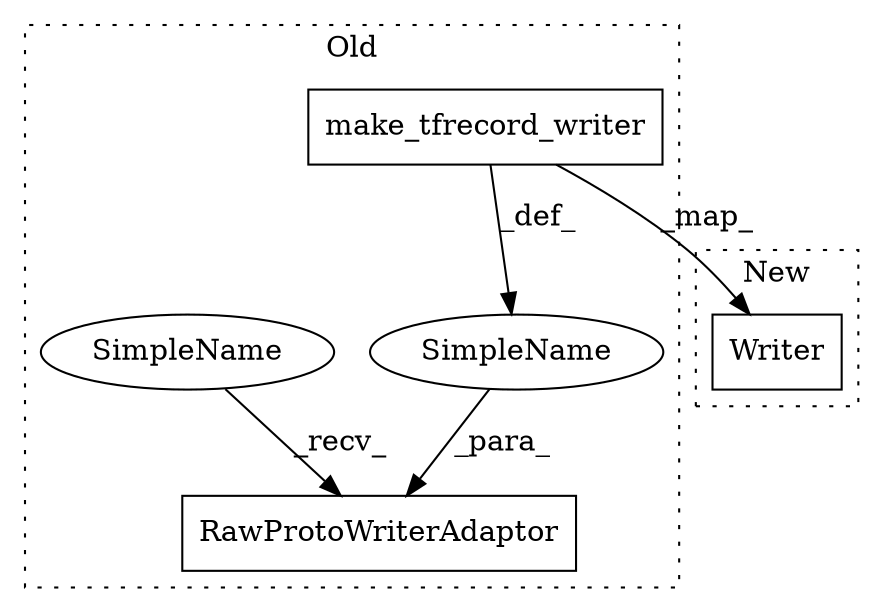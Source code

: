 digraph G {
subgraph cluster0 {
1 [label="make_tfrecord_writer" a="32" s="29590,29636" l="21,1" shape="box"];
3 [label="SimpleName" a="42" s="" l="" shape="ellipse"];
4 [label="RawProtoWriterAdaptor" a="32" s="29559,29637" l="22,1" shape="box"];
5 [label="SimpleName" a="42" s="29550" l="8" shape="ellipse"];
label = "Old";
style="dotted";
}
subgraph cluster1 {
2 [label="Writer" a="32" s="29517,29549" l="7,1" shape="box"];
label = "New";
style="dotted";
}
1 -> 2 [label="_map_"];
1 -> 3 [label="_def_"];
3 -> 4 [label="_para_"];
5 -> 4 [label="_recv_"];
}